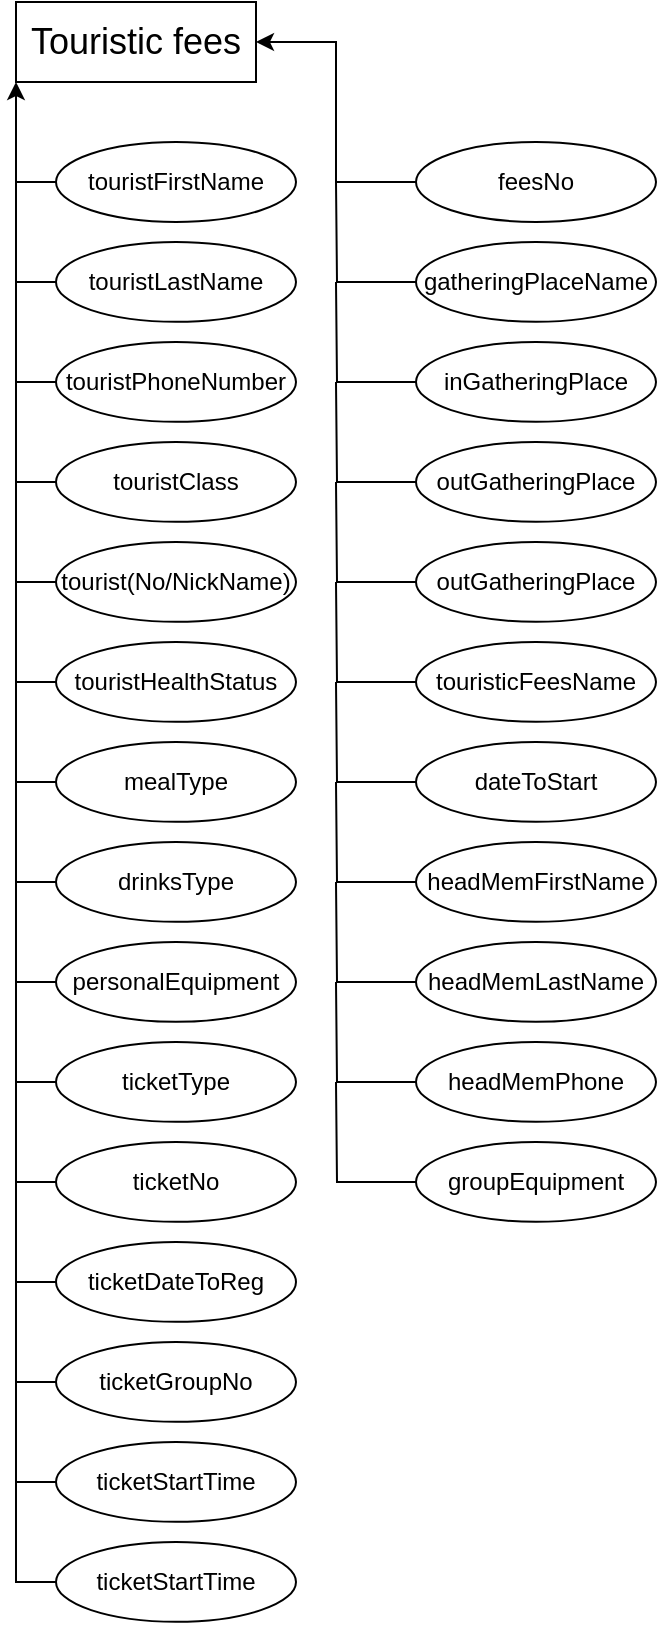 <mxfile version="22.1.21" type="github">
  <diagram name="Page-1" id="Py248u8t0kP19_4Gev60">
    <mxGraphModel dx="789" dy="488" grid="1" gridSize="10" guides="1" tooltips="1" connect="1" arrows="1" fold="1" page="1" pageScale="1" pageWidth="850" pageHeight="1100" math="0" shadow="0">
      <root>
        <mxCell id="0" />
        <mxCell id="1" parent="0" />
        <mxCell id="s6z-DPjrk-eeVtkhGJ_P-28" value="&lt;font style=&quot;font-size: 18px;&quot;&gt;Touristic fees&lt;/font&gt;" style="rounded=0;whiteSpace=wrap;html=1;" vertex="1" parent="1">
          <mxGeometry x="120" y="40" width="120" height="40" as="geometry" />
        </mxCell>
        <mxCell id="s6z-DPjrk-eeVtkhGJ_P-33" style="edgeStyle=orthogonalEdgeStyle;rounded=0;orthogonalLoop=1;jettySize=auto;html=1;" edge="1" parent="1" source="s6z-DPjrk-eeVtkhGJ_P-34">
          <mxGeometry relative="1" as="geometry">
            <mxPoint x="120" y="80.04" as="targetPoint" />
          </mxGeometry>
        </mxCell>
        <mxCell id="s6z-DPjrk-eeVtkhGJ_P-34" value="touristFirstName" style="ellipse;whiteSpace=wrap;html=1;" vertex="1" parent="1">
          <mxGeometry x="140" y="110" width="120" height="39.96" as="geometry" />
        </mxCell>
        <mxCell id="s6z-DPjrk-eeVtkhGJ_P-41" style="edgeStyle=orthogonalEdgeStyle;rounded=0;orthogonalLoop=1;jettySize=auto;html=1;endArrow=none;endFill=0;" edge="1" parent="1" source="s6z-DPjrk-eeVtkhGJ_P-42">
          <mxGeometry relative="1" as="geometry">
            <mxPoint x="120" y="130.0" as="targetPoint" />
          </mxGeometry>
        </mxCell>
        <mxCell id="s6z-DPjrk-eeVtkhGJ_P-42" value="touristLastName" style="ellipse;whiteSpace=wrap;html=1;" vertex="1" parent="1">
          <mxGeometry x="140" y="159.96" width="120" height="39.96" as="geometry" />
        </mxCell>
        <mxCell id="s6z-DPjrk-eeVtkhGJ_P-43" style="edgeStyle=orthogonalEdgeStyle;rounded=0;orthogonalLoop=1;jettySize=auto;html=1;endArrow=none;endFill=0;" edge="1" parent="1" source="s6z-DPjrk-eeVtkhGJ_P-44">
          <mxGeometry relative="1" as="geometry">
            <mxPoint x="120" y="180.0" as="targetPoint" />
          </mxGeometry>
        </mxCell>
        <mxCell id="s6z-DPjrk-eeVtkhGJ_P-44" value="touristPhoneNumber" style="ellipse;whiteSpace=wrap;html=1;" vertex="1" parent="1">
          <mxGeometry x="140" y="209.96" width="120" height="39.96" as="geometry" />
        </mxCell>
        <mxCell id="s6z-DPjrk-eeVtkhGJ_P-45" style="edgeStyle=orthogonalEdgeStyle;rounded=0;orthogonalLoop=1;jettySize=auto;html=1;endArrow=none;endFill=0;" edge="1" parent="1" source="s6z-DPjrk-eeVtkhGJ_P-46">
          <mxGeometry relative="1" as="geometry">
            <mxPoint x="120" y="230.0" as="targetPoint" />
          </mxGeometry>
        </mxCell>
        <mxCell id="s6z-DPjrk-eeVtkhGJ_P-46" value="touristClass" style="ellipse;whiteSpace=wrap;html=1;" vertex="1" parent="1">
          <mxGeometry x="140" y="259.96" width="120" height="39.96" as="geometry" />
        </mxCell>
        <mxCell id="s6z-DPjrk-eeVtkhGJ_P-47" style="edgeStyle=orthogonalEdgeStyle;rounded=0;orthogonalLoop=1;jettySize=auto;html=1;endArrow=none;endFill=0;" edge="1" parent="1" source="s6z-DPjrk-eeVtkhGJ_P-48">
          <mxGeometry relative="1" as="geometry">
            <mxPoint x="120" y="280" as="targetPoint" />
          </mxGeometry>
        </mxCell>
        <mxCell id="s6z-DPjrk-eeVtkhGJ_P-48" value="tourist(No/NickName)" style="ellipse;whiteSpace=wrap;html=1;" vertex="1" parent="1">
          <mxGeometry x="140" y="309.96" width="120" height="39.96" as="geometry" />
        </mxCell>
        <mxCell id="s6z-DPjrk-eeVtkhGJ_P-49" style="edgeStyle=orthogonalEdgeStyle;rounded=0;orthogonalLoop=1;jettySize=auto;html=1;endArrow=none;endFill=0;" edge="1" parent="1" source="s6z-DPjrk-eeVtkhGJ_P-50">
          <mxGeometry relative="1" as="geometry">
            <mxPoint x="120" y="330" as="targetPoint" />
          </mxGeometry>
        </mxCell>
        <mxCell id="s6z-DPjrk-eeVtkhGJ_P-50" value="touristHealthStatus" style="ellipse;whiteSpace=wrap;html=1;" vertex="1" parent="1">
          <mxGeometry x="140" y="359.96" width="120" height="39.96" as="geometry" />
        </mxCell>
        <mxCell id="s6z-DPjrk-eeVtkhGJ_P-51" style="edgeStyle=orthogonalEdgeStyle;rounded=0;orthogonalLoop=1;jettySize=auto;html=1;endArrow=none;endFill=0;" edge="1" parent="1" source="s6z-DPjrk-eeVtkhGJ_P-52">
          <mxGeometry relative="1" as="geometry">
            <mxPoint x="120" y="380" as="targetPoint" />
          </mxGeometry>
        </mxCell>
        <mxCell id="s6z-DPjrk-eeVtkhGJ_P-52" value="mealType" style="ellipse;whiteSpace=wrap;html=1;" vertex="1" parent="1">
          <mxGeometry x="140" y="409.96" width="120" height="39.96" as="geometry" />
        </mxCell>
        <mxCell id="s6z-DPjrk-eeVtkhGJ_P-53" style="edgeStyle=orthogonalEdgeStyle;rounded=0;orthogonalLoop=1;jettySize=auto;html=1;endArrow=none;endFill=0;" edge="1" parent="1" source="s6z-DPjrk-eeVtkhGJ_P-54">
          <mxGeometry relative="1" as="geometry">
            <mxPoint x="120" y="430" as="targetPoint" />
          </mxGeometry>
        </mxCell>
        <mxCell id="s6z-DPjrk-eeVtkhGJ_P-54" value="drinksType" style="ellipse;whiteSpace=wrap;html=1;" vertex="1" parent="1">
          <mxGeometry x="140" y="459.96" width="120" height="39.96" as="geometry" />
        </mxCell>
        <mxCell id="s6z-DPjrk-eeVtkhGJ_P-55" style="edgeStyle=orthogonalEdgeStyle;rounded=0;orthogonalLoop=1;jettySize=auto;html=1;endArrow=none;endFill=0;" edge="1" parent="1" source="s6z-DPjrk-eeVtkhGJ_P-56">
          <mxGeometry relative="1" as="geometry">
            <mxPoint x="120" y="480" as="targetPoint" />
          </mxGeometry>
        </mxCell>
        <mxCell id="s6z-DPjrk-eeVtkhGJ_P-56" value="personalEquipment" style="ellipse;whiteSpace=wrap;html=1;" vertex="1" parent="1">
          <mxGeometry x="140" y="509.96" width="120" height="39.96" as="geometry" />
        </mxCell>
        <mxCell id="s6z-DPjrk-eeVtkhGJ_P-57" style="edgeStyle=orthogonalEdgeStyle;rounded=0;orthogonalLoop=1;jettySize=auto;html=1;entryX=1;entryY=0.5;entryDx=0;entryDy=0;" edge="1" parent="1" source="s6z-DPjrk-eeVtkhGJ_P-58" target="s6z-DPjrk-eeVtkhGJ_P-28">
          <mxGeometry relative="1" as="geometry">
            <mxPoint x="310" y="60" as="targetPoint" />
            <Array as="points">
              <mxPoint x="280" y="130" />
              <mxPoint x="280" y="60" />
            </Array>
          </mxGeometry>
        </mxCell>
        <mxCell id="s6z-DPjrk-eeVtkhGJ_P-58" value="feesNo" style="ellipse;whiteSpace=wrap;html=1;" vertex="1" parent="1">
          <mxGeometry x="320" y="110" width="120" height="39.96" as="geometry" />
        </mxCell>
        <mxCell id="s6z-DPjrk-eeVtkhGJ_P-59" style="edgeStyle=orthogonalEdgeStyle;rounded=0;orthogonalLoop=1;jettySize=auto;html=1;endArrow=none;endFill=0;" edge="1" parent="1" source="s6z-DPjrk-eeVtkhGJ_P-60">
          <mxGeometry relative="1" as="geometry">
            <mxPoint x="280" y="130.0" as="targetPoint" />
          </mxGeometry>
        </mxCell>
        <mxCell id="s6z-DPjrk-eeVtkhGJ_P-60" value="gatheringPlaceName" style="ellipse;whiteSpace=wrap;html=1;" vertex="1" parent="1">
          <mxGeometry x="320" y="159.96" width="120" height="39.96" as="geometry" />
        </mxCell>
        <mxCell id="s6z-DPjrk-eeVtkhGJ_P-62" style="edgeStyle=orthogonalEdgeStyle;rounded=0;orthogonalLoop=1;jettySize=auto;html=1;endArrow=none;endFill=0;" edge="1" parent="1" source="s6z-DPjrk-eeVtkhGJ_P-63">
          <mxGeometry relative="1" as="geometry">
            <mxPoint x="280" y="180.0" as="targetPoint" />
          </mxGeometry>
        </mxCell>
        <mxCell id="s6z-DPjrk-eeVtkhGJ_P-63" value="inGatheringPlace" style="ellipse;whiteSpace=wrap;html=1;" vertex="1" parent="1">
          <mxGeometry x="320" y="209.96" width="120" height="39.96" as="geometry" />
        </mxCell>
        <mxCell id="s6z-DPjrk-eeVtkhGJ_P-64" style="edgeStyle=orthogonalEdgeStyle;rounded=0;orthogonalLoop=1;jettySize=auto;html=1;endArrow=none;endFill=0;" edge="1" parent="1" source="s6z-DPjrk-eeVtkhGJ_P-65">
          <mxGeometry relative="1" as="geometry">
            <mxPoint x="280" y="230.0" as="targetPoint" />
          </mxGeometry>
        </mxCell>
        <mxCell id="s6z-DPjrk-eeVtkhGJ_P-65" value="outGatheringPlace" style="ellipse;whiteSpace=wrap;html=1;" vertex="1" parent="1">
          <mxGeometry x="320" y="259.96" width="120" height="39.96" as="geometry" />
        </mxCell>
        <mxCell id="s6z-DPjrk-eeVtkhGJ_P-66" style="edgeStyle=orthogonalEdgeStyle;rounded=0;orthogonalLoop=1;jettySize=auto;html=1;endArrow=none;endFill=0;" edge="1" parent="1" source="s6z-DPjrk-eeVtkhGJ_P-67">
          <mxGeometry relative="1" as="geometry">
            <mxPoint x="280" y="280" as="targetPoint" />
          </mxGeometry>
        </mxCell>
        <mxCell id="s6z-DPjrk-eeVtkhGJ_P-67" value="outGatheringPlace" style="ellipse;whiteSpace=wrap;html=1;" vertex="1" parent="1">
          <mxGeometry x="320" y="309.96" width="120" height="39.96" as="geometry" />
        </mxCell>
        <mxCell id="s6z-DPjrk-eeVtkhGJ_P-68" style="edgeStyle=orthogonalEdgeStyle;rounded=0;orthogonalLoop=1;jettySize=auto;html=1;endArrow=none;endFill=0;" edge="1" parent="1" source="s6z-DPjrk-eeVtkhGJ_P-69">
          <mxGeometry relative="1" as="geometry">
            <mxPoint x="280" y="330" as="targetPoint" />
          </mxGeometry>
        </mxCell>
        <mxCell id="s6z-DPjrk-eeVtkhGJ_P-69" value="touristicFeesName" style="ellipse;whiteSpace=wrap;html=1;" vertex="1" parent="1">
          <mxGeometry x="320" y="359.96" width="120" height="39.96" as="geometry" />
        </mxCell>
        <mxCell id="s6z-DPjrk-eeVtkhGJ_P-70" style="edgeStyle=orthogonalEdgeStyle;rounded=0;orthogonalLoop=1;jettySize=auto;html=1;endArrow=none;endFill=0;" edge="1" parent="1" source="s6z-DPjrk-eeVtkhGJ_P-71">
          <mxGeometry relative="1" as="geometry">
            <mxPoint x="280" y="380" as="targetPoint" />
          </mxGeometry>
        </mxCell>
        <mxCell id="s6z-DPjrk-eeVtkhGJ_P-71" value="dateToStart" style="ellipse;whiteSpace=wrap;html=1;" vertex="1" parent="1">
          <mxGeometry x="320" y="409.96" width="120" height="39.96" as="geometry" />
        </mxCell>
        <mxCell id="s6z-DPjrk-eeVtkhGJ_P-76" style="edgeStyle=orthogonalEdgeStyle;rounded=0;orthogonalLoop=1;jettySize=auto;html=1;endArrow=none;endFill=0;" edge="1" parent="1" source="s6z-DPjrk-eeVtkhGJ_P-77">
          <mxGeometry relative="1" as="geometry">
            <mxPoint x="280" y="430" as="targetPoint" />
          </mxGeometry>
        </mxCell>
        <mxCell id="s6z-DPjrk-eeVtkhGJ_P-77" value="&lt;div&gt;headMemFirstName&lt;/div&gt;" style="ellipse;whiteSpace=wrap;html=1;" vertex="1" parent="1">
          <mxGeometry x="320" y="459.96" width="120" height="39.96" as="geometry" />
        </mxCell>
        <mxCell id="s6z-DPjrk-eeVtkhGJ_P-78" style="edgeStyle=orthogonalEdgeStyle;rounded=0;orthogonalLoop=1;jettySize=auto;html=1;endArrow=none;endFill=0;" edge="1" parent="1" source="s6z-DPjrk-eeVtkhGJ_P-79">
          <mxGeometry relative="1" as="geometry">
            <mxPoint x="280" y="480" as="targetPoint" />
          </mxGeometry>
        </mxCell>
        <mxCell id="s6z-DPjrk-eeVtkhGJ_P-79" value="&lt;div&gt;headMemLastName&lt;/div&gt;" style="ellipse;whiteSpace=wrap;html=1;" vertex="1" parent="1">
          <mxGeometry x="320" y="509.96" width="120" height="39.96" as="geometry" />
        </mxCell>
        <mxCell id="s6z-DPjrk-eeVtkhGJ_P-80" style="edgeStyle=orthogonalEdgeStyle;rounded=0;orthogonalLoop=1;jettySize=auto;html=1;endArrow=none;endFill=0;" edge="1" parent="1" source="s6z-DPjrk-eeVtkhGJ_P-81">
          <mxGeometry relative="1" as="geometry">
            <mxPoint x="280" y="530" as="targetPoint" />
          </mxGeometry>
        </mxCell>
        <mxCell id="s6z-DPjrk-eeVtkhGJ_P-81" value="&lt;div&gt;headMemPhone&lt;/div&gt;" style="ellipse;whiteSpace=wrap;html=1;" vertex="1" parent="1">
          <mxGeometry x="320" y="559.96" width="120" height="39.96" as="geometry" />
        </mxCell>
        <mxCell id="s6z-DPjrk-eeVtkhGJ_P-82" style="edgeStyle=orthogonalEdgeStyle;rounded=0;orthogonalLoop=1;jettySize=auto;html=1;endArrow=none;endFill=0;" edge="1" parent="1" source="s6z-DPjrk-eeVtkhGJ_P-83">
          <mxGeometry relative="1" as="geometry">
            <mxPoint x="280" y="580" as="targetPoint" />
          </mxGeometry>
        </mxCell>
        <mxCell id="s6z-DPjrk-eeVtkhGJ_P-83" value="groupEquipment" style="ellipse;whiteSpace=wrap;html=1;" vertex="1" parent="1">
          <mxGeometry x="320" y="609.96" width="120" height="39.96" as="geometry" />
        </mxCell>
        <mxCell id="s6z-DPjrk-eeVtkhGJ_P-84" style="edgeStyle=orthogonalEdgeStyle;rounded=0;orthogonalLoop=1;jettySize=auto;html=1;endArrow=none;endFill=0;" edge="1" parent="1" source="s6z-DPjrk-eeVtkhGJ_P-85">
          <mxGeometry relative="1" as="geometry">
            <mxPoint x="120" y="530" as="targetPoint" />
          </mxGeometry>
        </mxCell>
        <mxCell id="s6z-DPjrk-eeVtkhGJ_P-85" value="ticketType" style="ellipse;whiteSpace=wrap;html=1;" vertex="1" parent="1">
          <mxGeometry x="140" y="559.96" width="120" height="39.96" as="geometry" />
        </mxCell>
        <mxCell id="s6z-DPjrk-eeVtkhGJ_P-86" style="edgeStyle=orthogonalEdgeStyle;rounded=0;orthogonalLoop=1;jettySize=auto;html=1;endArrow=none;endFill=0;" edge="1" parent="1" source="s6z-DPjrk-eeVtkhGJ_P-87">
          <mxGeometry relative="1" as="geometry">
            <mxPoint x="120" y="580" as="targetPoint" />
          </mxGeometry>
        </mxCell>
        <mxCell id="s6z-DPjrk-eeVtkhGJ_P-87" value="ticketNo" style="ellipse;whiteSpace=wrap;html=1;" vertex="1" parent="1">
          <mxGeometry x="140" y="609.96" width="120" height="39.96" as="geometry" />
        </mxCell>
        <mxCell id="s6z-DPjrk-eeVtkhGJ_P-88" style="edgeStyle=orthogonalEdgeStyle;rounded=0;orthogonalLoop=1;jettySize=auto;html=1;endArrow=none;endFill=0;" edge="1" parent="1" source="s6z-DPjrk-eeVtkhGJ_P-89">
          <mxGeometry relative="1" as="geometry">
            <mxPoint x="120" y="630" as="targetPoint" />
          </mxGeometry>
        </mxCell>
        <mxCell id="s6z-DPjrk-eeVtkhGJ_P-89" value="ticketDateToReg" style="ellipse;whiteSpace=wrap;html=1;" vertex="1" parent="1">
          <mxGeometry x="140" y="659.96" width="120" height="39.96" as="geometry" />
        </mxCell>
        <mxCell id="s6z-DPjrk-eeVtkhGJ_P-90" style="edgeStyle=orthogonalEdgeStyle;rounded=0;orthogonalLoop=1;jettySize=auto;html=1;endArrow=none;endFill=0;" edge="1" parent="1" source="s6z-DPjrk-eeVtkhGJ_P-91">
          <mxGeometry relative="1" as="geometry">
            <mxPoint x="120" y="680" as="targetPoint" />
          </mxGeometry>
        </mxCell>
        <mxCell id="s6z-DPjrk-eeVtkhGJ_P-91" value="ticketGroupNo" style="ellipse;whiteSpace=wrap;html=1;" vertex="1" parent="1">
          <mxGeometry x="140" y="709.96" width="120" height="39.96" as="geometry" />
        </mxCell>
        <mxCell id="s6z-DPjrk-eeVtkhGJ_P-92" style="edgeStyle=orthogonalEdgeStyle;rounded=0;orthogonalLoop=1;jettySize=auto;html=1;endArrow=none;endFill=0;" edge="1" parent="1" source="s6z-DPjrk-eeVtkhGJ_P-93">
          <mxGeometry relative="1" as="geometry">
            <mxPoint x="120" y="730" as="targetPoint" />
          </mxGeometry>
        </mxCell>
        <mxCell id="s6z-DPjrk-eeVtkhGJ_P-93" value="ticketStartTime" style="ellipse;whiteSpace=wrap;html=1;" vertex="1" parent="1">
          <mxGeometry x="140" y="759.96" width="120" height="39.96" as="geometry" />
        </mxCell>
        <mxCell id="s6z-DPjrk-eeVtkhGJ_P-94" style="edgeStyle=orthogonalEdgeStyle;rounded=0;orthogonalLoop=1;jettySize=auto;html=1;endArrow=none;endFill=0;" edge="1" parent="1" source="s6z-DPjrk-eeVtkhGJ_P-95">
          <mxGeometry relative="1" as="geometry">
            <mxPoint x="120" y="780" as="targetPoint" />
          </mxGeometry>
        </mxCell>
        <mxCell id="s6z-DPjrk-eeVtkhGJ_P-95" value="ticketStartTime" style="ellipse;whiteSpace=wrap;html=1;" vertex="1" parent="1">
          <mxGeometry x="140" y="809.96" width="120" height="39.96" as="geometry" />
        </mxCell>
      </root>
    </mxGraphModel>
  </diagram>
</mxfile>
